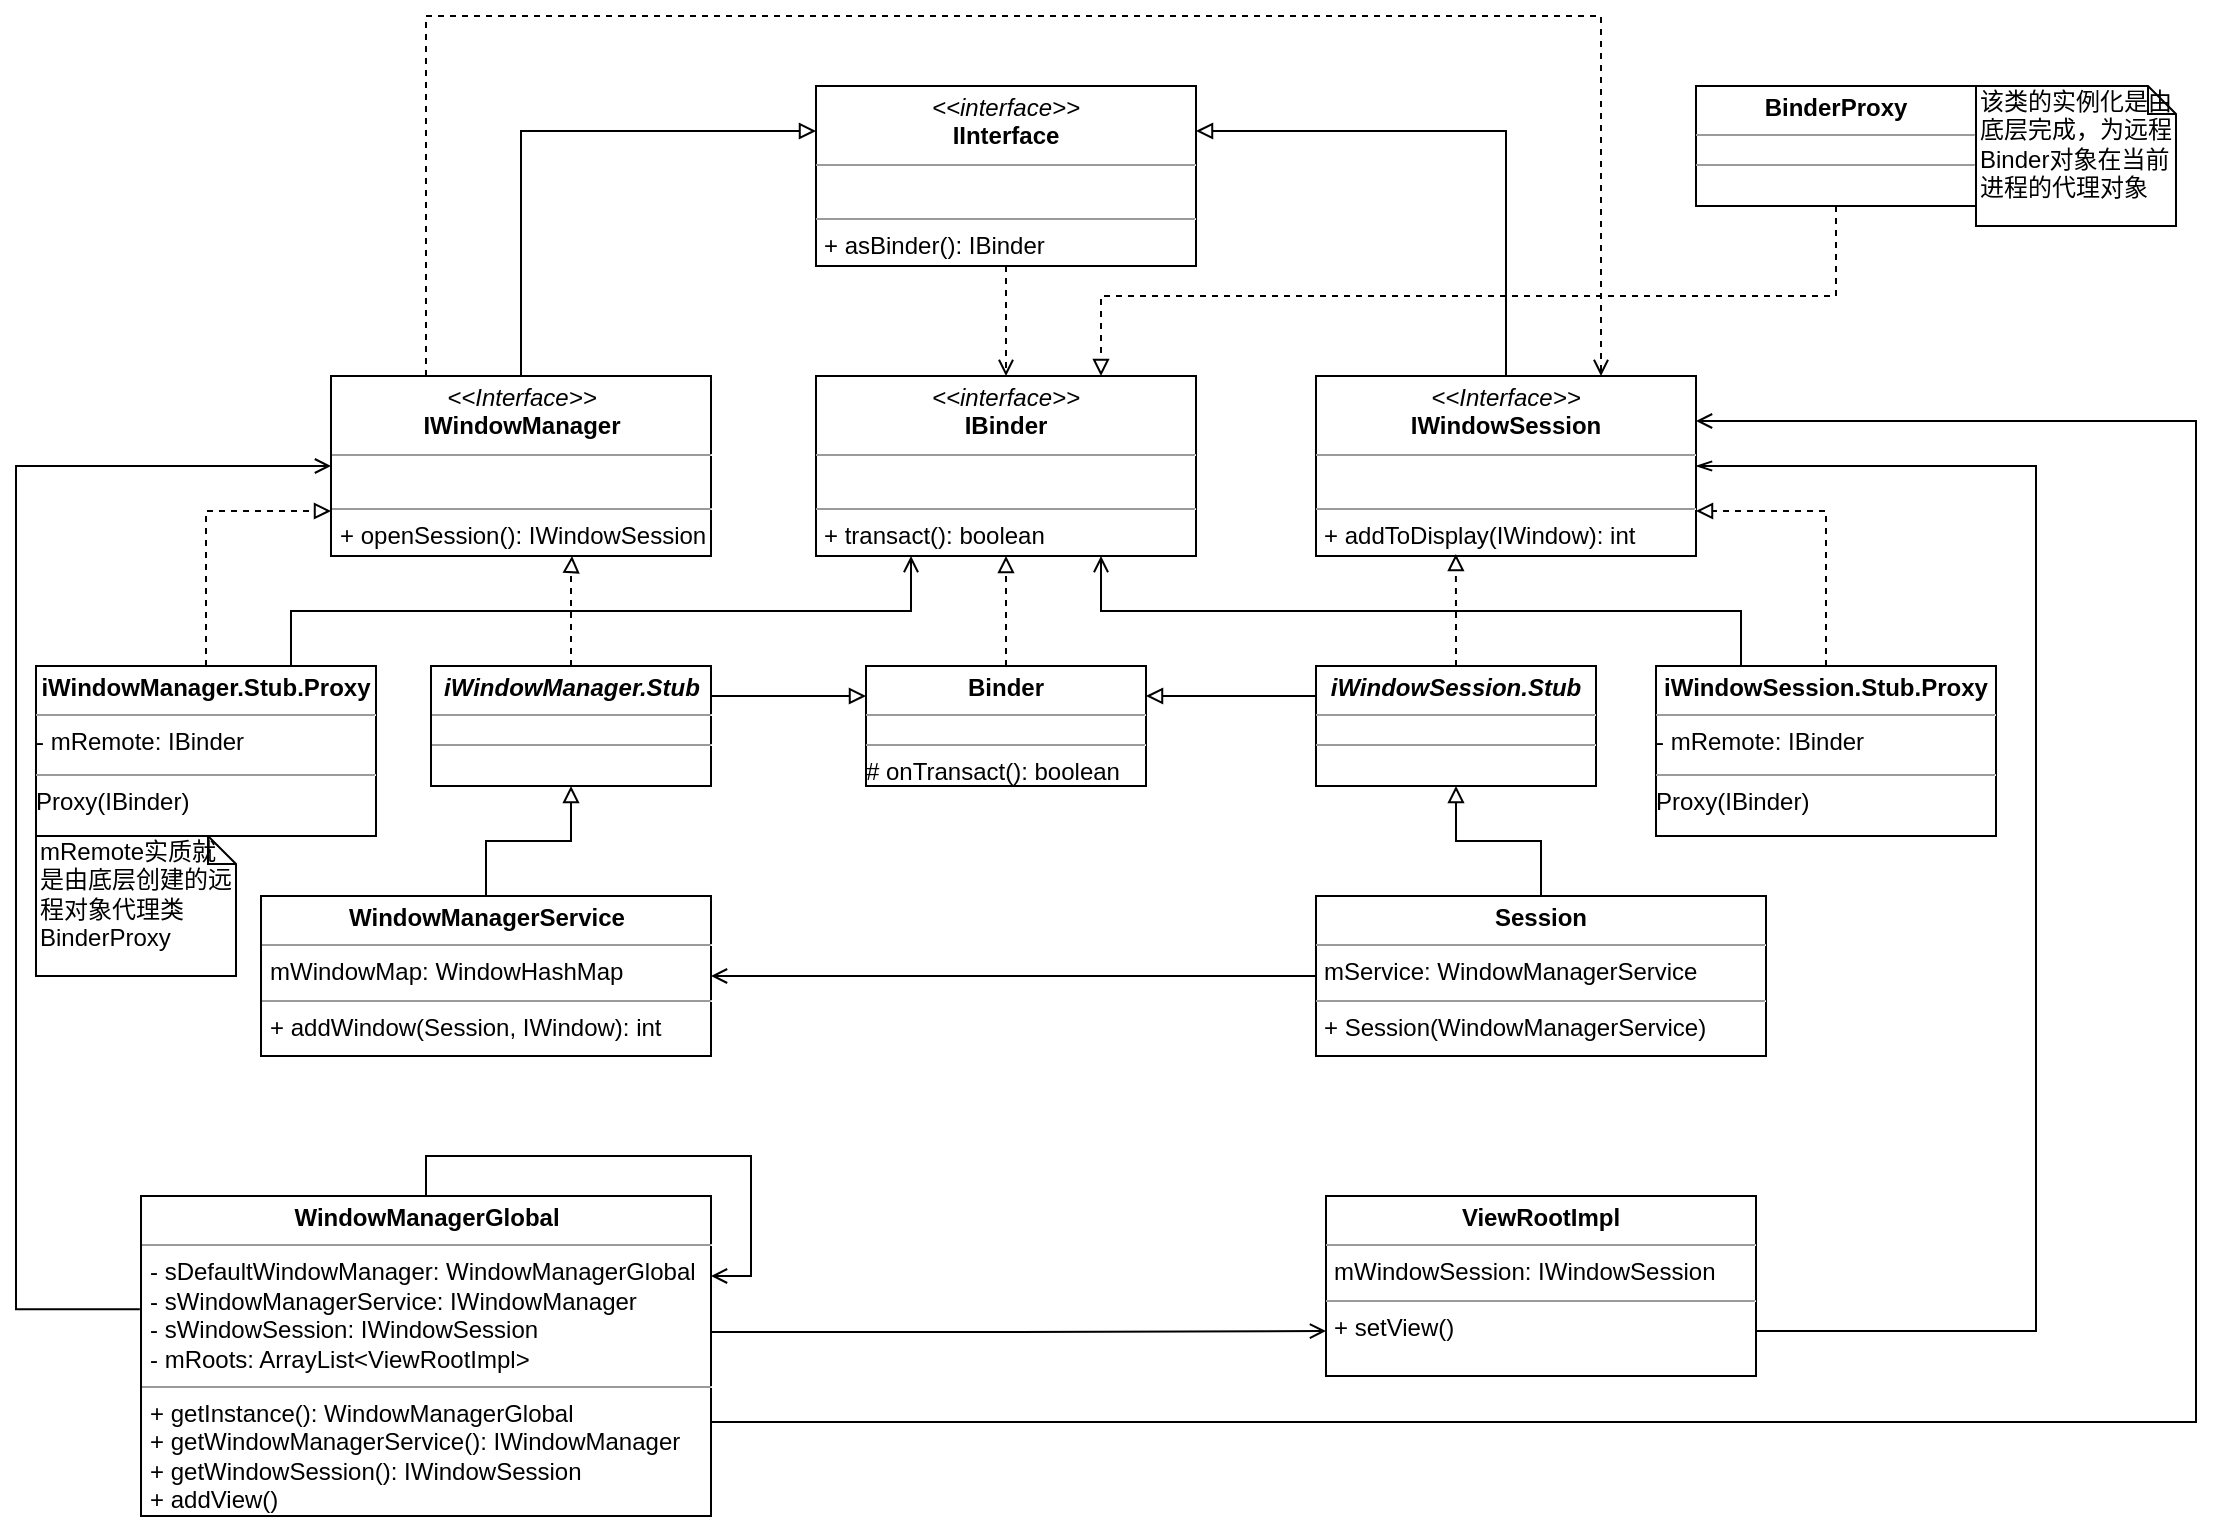 <mxfile pages="1" version="11.2.8" type="github"><diagram id="8aCchR69JLFUFAiWfwXG" name="WindowManagerGlobal添加窗体类图"><mxGraphModel dx="1412" dy="1949" grid="1" gridSize="10" guides="1" tooltips="1" connect="1" arrows="1" fold="1" page="1" pageScale="1" pageWidth="827" pageHeight="1169" math="0" shadow="0"><root><mxCell id="0"/><mxCell id="1" parent="0"/><mxCell id="SbuGYM_8j2oZA-hKWntL-8" style="rounded=0;orthogonalLoop=1;jettySize=auto;html=1;entryX=0.5;entryY=0;entryDx=0;entryDy=0;dashed=1;jumpStyle=none;strokeColor=#000000;edgeStyle=orthogonalEdgeStyle;startArrow=none;startFill=0;endArrow=open;endFill=0;exitX=0.5;exitY=1;exitDx=0;exitDy=0;" parent="1" source="SbuGYM_8j2oZA-hKWntL-2" target="SbuGYM_8j2oZA-hKWntL-31" edge="1"><mxGeometry relative="1" as="geometry"><mxPoint x="340" y="65" as="sourcePoint"/><mxPoint x="560" y="65" as="targetPoint"/></mxGeometry></mxCell><mxCell id="SbuGYM_8j2oZA-hKWntL-2" value="&lt;p style=&quot;margin: 0px ; margin-top: 4px ; text-align: center&quot;&gt;&lt;i&gt;&amp;lt;&amp;lt;interface&amp;gt;&amp;gt;&lt;/i&gt;&lt;br&gt;&lt;b&gt;IInterface&lt;/b&gt;&lt;/p&gt;&lt;hr size=&quot;1&quot;&gt;&lt;p style=&quot;margin: 0px ; margin-left: 4px&quot;&gt;&lt;br&gt;&lt;/p&gt;&lt;hr size=&quot;1&quot;&gt;&lt;p style=&quot;margin: 0px ; margin-left: 4px&quot;&gt;+ asBinder(): IBinder&lt;/p&gt;" style="verticalAlign=top;align=left;overflow=fill;fontSize=12;fontFamily=Helvetica;html=1;rounded=0;glass=0;" parent="1" vertex="1"><mxGeometry x="420" y="-135" width="190" height="90" as="geometry"/></mxCell><mxCell id="SbuGYM_8j2oZA-hKWntL-10" style="edgeStyle=orthogonalEdgeStyle;rounded=0;jumpStyle=none;orthogonalLoop=1;jettySize=auto;html=1;startArrow=none;startFill=0;endArrow=block;endFill=0;strokeColor=#000000;exitX=0.5;exitY=0;exitDx=0;exitDy=0;entryX=0;entryY=0.25;entryDx=0;entryDy=0;" parent="1" source="SbuGYM_8j2oZA-hKWntL-9" target="SbuGYM_8j2oZA-hKWntL-2" edge="1"><mxGeometry relative="1" as="geometry"/></mxCell><mxCell id="SbuGYM_8j2oZA-hKWntL-49" style="edgeStyle=orthogonalEdgeStyle;rounded=0;jumpStyle=none;orthogonalLoop=1;jettySize=auto;html=1;entryX=0.75;entryY=0;entryDx=0;entryDy=0;startArrow=none;startFill=0;endArrow=open;endFill=0;strokeColor=#000000;exitX=0.25;exitY=0;exitDx=0;exitDy=0;dashed=1;" parent="1" source="SbuGYM_8j2oZA-hKWntL-9" target="SbuGYM_8j2oZA-hKWntL-33" edge="1"><mxGeometry relative="1" as="geometry"><Array as="points"><mxPoint x="225" y="-170"/><mxPoint x="813" y="-170"/></Array></mxGeometry></mxCell><mxCell id="SbuGYM_8j2oZA-hKWntL-9" value="&lt;p style=&quot;margin: 0px ; margin-top: 4px ; text-align: center&quot;&gt;&lt;i&gt;&amp;lt;&amp;lt;Interface&amp;gt;&amp;gt;&lt;/i&gt;&lt;br&gt;&lt;b&gt;IWindowManager&lt;/b&gt;&lt;/p&gt;&lt;hr size=&quot;1&quot;&gt;&lt;p style=&quot;margin: 0px ; margin-left: 4px&quot;&gt;&lt;br&gt;&lt;/p&gt;&lt;hr size=&quot;1&quot;&gt;&lt;p style=&quot;margin: 0px ; margin-left: 4px&quot;&gt;+ openSession(): IWindowSession&lt;br&gt;&lt;/p&gt;" style="verticalAlign=top;align=left;overflow=fill;fontSize=12;fontFamily=Helvetica;html=1;rounded=0;glass=0;" parent="1" vertex="1"><mxGeometry x="177.5" y="10" width="190" height="90" as="geometry"/></mxCell><mxCell id="SbuGYM_8j2oZA-hKWntL-21" style="edgeStyle=orthogonalEdgeStyle;rounded=0;jumpStyle=none;orthogonalLoop=1;jettySize=auto;html=1;entryX=0;entryY=0.25;entryDx=0;entryDy=0;startArrow=none;startFill=0;endArrow=block;endFill=0;strokeColor=#000000;exitX=1;exitY=0.25;exitDx=0;exitDy=0;" parent="1" source="SbuGYM_8j2oZA-hKWntL-24" target="SbuGYM_8j2oZA-hKWntL-29" edge="1"><mxGeometry relative="1" as="geometry"><mxPoint x="520" y="235" as="sourcePoint"/><mxPoint x="588" y="105" as="targetPoint"/></mxGeometry></mxCell><mxCell id="SbuGYM_8j2oZA-hKWntL-76" value="" style="edgeStyle=orthogonalEdgeStyle;rounded=0;jumpStyle=none;orthogonalLoop=1;jettySize=auto;html=1;startArrow=none;startFill=0;endArrow=block;endFill=0;strokeColor=#000000;dashed=1;" parent="1" source="SbuGYM_8j2oZA-hKWntL-24" target="SbuGYM_8j2oZA-hKWntL-9" edge="1"><mxGeometry relative="1" as="geometry"><Array as="points"><mxPoint x="298" y="110"/><mxPoint x="298" y="110"/></Array></mxGeometry></mxCell><mxCell id="SbuGYM_8j2oZA-hKWntL-24" value="&lt;p style=&quot;margin: 0px ; margin-top: 4px ; text-align: center&quot;&gt;&lt;b&gt;&lt;i&gt;iWindowManager.Stub&lt;/i&gt;&lt;/b&gt;&lt;/p&gt;&lt;hr size=&quot;1&quot;&gt;&lt;div style=&quot;height: 2px&quot;&gt;&lt;/div&gt;&lt;hr size=&quot;1&quot;&gt;&lt;div style=&quot;height: 2px&quot;&gt;&lt;/div&gt;" style="verticalAlign=top;align=left;overflow=fill;fontSize=12;fontFamily=Helvetica;html=1;rounded=0;glass=0;" parent="1" vertex="1"><mxGeometry x="227.5" y="155" width="140" height="60" as="geometry"/></mxCell><mxCell id="SbuGYM_8j2oZA-hKWntL-27" style="edgeStyle=orthogonalEdgeStyle;rounded=0;jumpStyle=none;orthogonalLoop=1;jettySize=auto;html=1;entryX=0.5;entryY=1;entryDx=0;entryDy=0;startArrow=none;startFill=0;endArrow=block;endFill=0;strokeColor=#000000;exitX=0.5;exitY=0;exitDx=0;exitDy=0;" parent="1" source="SbuGYM_8j2oZA-hKWntL-26" target="SbuGYM_8j2oZA-hKWntL-24" edge="1"><mxGeometry relative="1" as="geometry"/></mxCell><mxCell id="SbuGYM_8j2oZA-hKWntL-26" value="&lt;p style=&quot;margin: 0px ; margin-top: 4px ; text-align: center&quot;&gt;&lt;b&gt;WindowManagerService&lt;/b&gt;&lt;/p&gt;&lt;hr size=&quot;1&quot;&gt;&lt;p style=&quot;margin: 0px ; margin-left: 4px&quot;&gt;mWindowMap: WindowHashMap&lt;/p&gt;&lt;hr size=&quot;1&quot;&gt;&lt;p style=&quot;margin: 0px ; margin-left: 4px&quot;&gt;+ addWindow(Session, IWindow): int&lt;/p&gt;" style="verticalAlign=top;align=left;overflow=fill;fontSize=12;fontFamily=Helvetica;html=1;rounded=0;glass=0;" parent="1" vertex="1"><mxGeometry x="142.5" y="270" width="225" height="80" as="geometry"/></mxCell><mxCell id="SbuGYM_8j2oZA-hKWntL-32" style="edgeStyle=orthogonalEdgeStyle;rounded=0;jumpStyle=none;orthogonalLoop=1;jettySize=auto;html=1;entryX=0.5;entryY=1;entryDx=0;entryDy=0;startArrow=none;startFill=0;endArrow=block;endFill=0;strokeColor=#000000;dashed=1;" parent="1" source="SbuGYM_8j2oZA-hKWntL-29" target="SbuGYM_8j2oZA-hKWntL-31" edge="1"><mxGeometry relative="1" as="geometry"/></mxCell><mxCell id="SbuGYM_8j2oZA-hKWntL-29" value="&lt;p style=&quot;margin: 0px ; margin-top: 4px ; text-align: center&quot;&gt;&lt;b&gt;Binder&lt;/b&gt;&lt;/p&gt;&lt;hr size=&quot;1&quot;&gt;&lt;div style=&quot;height: 2px&quot;&gt;&lt;/div&gt;&lt;hr size=&quot;1&quot;&gt;&lt;div style=&quot;height: 2px&quot;&gt;# onTransact(): boolean&lt;/div&gt;&lt;div style=&quot;height: 2px&quot;&gt;&lt;br&gt;&lt;/div&gt;" style="verticalAlign=top;align=left;overflow=fill;fontSize=12;fontFamily=Helvetica;html=1;rounded=0;glass=0;" parent="1" vertex="1"><mxGeometry x="445" y="155" width="140" height="60" as="geometry"/></mxCell><mxCell id="SbuGYM_8j2oZA-hKWntL-31" value="&lt;p style=&quot;margin: 0px ; margin-top: 4px ; text-align: center&quot;&gt;&lt;i&gt;&amp;lt;&amp;lt;interface&amp;gt;&amp;gt;&lt;/i&gt;&lt;br&gt;&lt;b&gt;IBinder&lt;/b&gt;&lt;/p&gt;&lt;hr size=&quot;1&quot;&gt;&lt;p style=&quot;margin: 0px ; margin-left: 4px&quot;&gt;&lt;br&gt;&lt;/p&gt;&lt;hr size=&quot;1&quot;&gt;&lt;p style=&quot;margin: 0px ; margin-left: 4px&quot;&gt;+ transact(): boolean&lt;/p&gt;" style="verticalAlign=top;align=left;overflow=fill;fontSize=12;fontFamily=Helvetica;html=1;rounded=0;glass=0;" parent="1" vertex="1"><mxGeometry x="420" y="10" width="190" height="90" as="geometry"/></mxCell><mxCell id="SbuGYM_8j2oZA-hKWntL-46" style="edgeStyle=orthogonalEdgeStyle;rounded=0;jumpStyle=none;orthogonalLoop=1;jettySize=auto;html=1;entryX=1;entryY=0.25;entryDx=0;entryDy=0;startArrow=none;startFill=0;endArrow=block;endFill=0;strokeColor=#000000;exitX=0.5;exitY=0;exitDx=0;exitDy=0;" parent="1" source="SbuGYM_8j2oZA-hKWntL-33" target="SbuGYM_8j2oZA-hKWntL-2" edge="1"><mxGeometry relative="1" as="geometry"/></mxCell><mxCell id="SbuGYM_8j2oZA-hKWntL-33" value="&lt;p style=&quot;margin: 0px ; margin-top: 4px ; text-align: center&quot;&gt;&lt;i&gt;&amp;lt;&amp;lt;Interface&amp;gt;&amp;gt;&lt;/i&gt;&lt;br&gt;&lt;b&gt;IWindowSession&lt;/b&gt;&lt;/p&gt;&lt;hr size=&quot;1&quot;&gt;&lt;p style=&quot;margin: 0px ; margin-left: 4px&quot;&gt;&lt;br&gt;&lt;/p&gt;&lt;hr size=&quot;1&quot;&gt;&lt;p style=&quot;margin: 0px ; margin-left: 4px&quot;&gt;+ addToDisplay(IWindow): int&lt;br&gt;&lt;/p&gt;" style="verticalAlign=top;align=left;overflow=fill;fontSize=12;fontFamily=Helvetica;html=1;rounded=0;glass=0;" parent="1" vertex="1"><mxGeometry x="670" y="10" width="190" height="90" as="geometry"/></mxCell><mxCell id="SbuGYM_8j2oZA-hKWntL-39" style="edgeStyle=orthogonalEdgeStyle;rounded=0;jumpStyle=none;orthogonalLoop=1;jettySize=auto;html=1;entryX=1;entryY=0.25;entryDx=0;entryDy=0;startArrow=none;startFill=0;endArrow=block;endFill=0;strokeColor=#000000;exitX=0;exitY=0.25;exitDx=0;exitDy=0;" parent="1" source="SbuGYM_8j2oZA-hKWntL-35" target="SbuGYM_8j2oZA-hKWntL-29" edge="1"><mxGeometry relative="1" as="geometry"/></mxCell><mxCell id="SbuGYM_8j2oZA-hKWntL-77" style="edgeStyle=orthogonalEdgeStyle;rounded=0;jumpStyle=none;orthogonalLoop=1;jettySize=auto;html=1;entryX=0.368;entryY=0.989;entryDx=0;entryDy=0;entryPerimeter=0;dashed=1;startArrow=none;startFill=0;endArrow=block;endFill=0;strokeColor=#000000;" parent="1" source="SbuGYM_8j2oZA-hKWntL-35" target="SbuGYM_8j2oZA-hKWntL-33" edge="1"><mxGeometry relative="1" as="geometry"/></mxCell><mxCell id="SbuGYM_8j2oZA-hKWntL-35" value="&lt;p style=&quot;margin: 0px ; margin-top: 4px ; text-align: center&quot;&gt;&lt;b&gt;&lt;i&gt;iWindowSession.Stub&lt;/i&gt;&lt;/b&gt;&lt;/p&gt;&lt;hr size=&quot;1&quot;&gt;&lt;div style=&quot;height: 2px&quot;&gt;&lt;/div&gt;&lt;hr size=&quot;1&quot;&gt;&lt;div style=&quot;height: 2px&quot;&gt;&lt;/div&gt;" style="verticalAlign=top;align=left;overflow=fill;fontSize=12;fontFamily=Helvetica;html=1;rounded=0;glass=0;" parent="1" vertex="1"><mxGeometry x="670" y="155" width="140" height="60" as="geometry"/></mxCell><mxCell id="SbuGYM_8j2oZA-hKWntL-44" style="edgeStyle=orthogonalEdgeStyle;rounded=0;jumpStyle=none;orthogonalLoop=1;jettySize=auto;html=1;entryX=0.5;entryY=1;entryDx=0;entryDy=0;startArrow=none;startFill=0;endArrow=block;endFill=0;strokeColor=#000000;" parent="1" source="SbuGYM_8j2oZA-hKWntL-43" target="SbuGYM_8j2oZA-hKWntL-35" edge="1"><mxGeometry relative="1" as="geometry"/></mxCell><mxCell id="SbuGYM_8j2oZA-hKWntL-48" style="edgeStyle=orthogonalEdgeStyle;rounded=0;jumpStyle=none;orthogonalLoop=1;jettySize=auto;html=1;entryX=1;entryY=0.5;entryDx=0;entryDy=0;startArrow=none;startFill=0;endArrow=open;endFill=0;strokeColor=#000000;" parent="1" source="SbuGYM_8j2oZA-hKWntL-43" target="SbuGYM_8j2oZA-hKWntL-26" edge="1"><mxGeometry relative="1" as="geometry"/></mxCell><mxCell id="SbuGYM_8j2oZA-hKWntL-43" value="&lt;p style=&quot;margin: 0px ; margin-top: 4px ; text-align: center&quot;&gt;&lt;b&gt;Session&lt;/b&gt;&lt;/p&gt;&lt;hr size=&quot;1&quot;&gt;&lt;p style=&quot;margin: 0px ; margin-left: 4px&quot;&gt;mService: WindowManagerService&lt;/p&gt;&lt;hr size=&quot;1&quot;&gt;&lt;p style=&quot;margin: 0px ; margin-left: 4px&quot;&gt;+ Session(WindowManagerService)&lt;/p&gt;" style="verticalAlign=top;align=left;overflow=fill;fontSize=12;fontFamily=Helvetica;html=1;rounded=0;glass=0;" parent="1" vertex="1"><mxGeometry x="670" y="270" width="225" height="80" as="geometry"/></mxCell><mxCell id="SbuGYM_8j2oZA-hKWntL-51" style="edgeStyle=orthogonalEdgeStyle;rounded=0;jumpStyle=none;orthogonalLoop=1;jettySize=auto;html=1;entryX=1;entryY=0.5;entryDx=0;entryDy=0;startArrow=none;startFill=0;endArrow=openThin;endFill=0;strokeColor=#000000;exitX=1;exitY=0.75;exitDx=0;exitDy=0;" parent="1" source="SbuGYM_8j2oZA-hKWntL-50" target="SbuGYM_8j2oZA-hKWntL-33" edge="1"><mxGeometry relative="1" as="geometry"><Array as="points"><mxPoint x="1030" y="488"/><mxPoint x="1030" y="55"/></Array></mxGeometry></mxCell><mxCell id="SbuGYM_8j2oZA-hKWntL-50" value="&lt;p style=&quot;margin: 0px ; margin-top: 4px ; text-align: center&quot;&gt;&lt;b&gt;ViewRootImpl&lt;/b&gt;&lt;/p&gt;&lt;hr size=&quot;1&quot;&gt;&lt;p style=&quot;margin: 0px ; margin-left: 4px&quot;&gt;mWindowSession: IWindowSession&lt;/p&gt;&lt;hr size=&quot;1&quot;&gt;&lt;p style=&quot;margin: 0px ; margin-left: 4px&quot;&gt;+ setView()&lt;/p&gt;" style="verticalAlign=top;align=left;overflow=fill;fontSize=12;fontFamily=Helvetica;html=1;rounded=0;glass=0;" parent="1" vertex="1"><mxGeometry x="675" y="420" width="215" height="90" as="geometry"/></mxCell><mxCell id="SbuGYM_8j2oZA-hKWntL-57" style="edgeStyle=orthogonalEdgeStyle;rounded=0;jumpStyle=none;orthogonalLoop=1;jettySize=auto;html=1;entryX=0.75;entryY=0;entryDx=0;entryDy=0;dashed=1;startArrow=none;startFill=0;endArrow=block;endFill=0;strokeColor=#000000;exitX=0.5;exitY=1;exitDx=0;exitDy=0;" parent="1" source="SbuGYM_8j2oZA-hKWntL-52" target="SbuGYM_8j2oZA-hKWntL-31" edge="1"><mxGeometry relative="1" as="geometry"><Array as="points"><mxPoint x="930" y="-30"/><mxPoint x="563" y="-30"/></Array></mxGeometry></mxCell><mxCell id="SbuGYM_8j2oZA-hKWntL-52" value="&lt;p style=&quot;margin: 0px ; margin-top: 4px ; text-align: center&quot;&gt;&lt;b&gt;BinderProxy&lt;/b&gt;&lt;/p&gt;&lt;hr size=&quot;1&quot;&gt;&lt;div style=&quot;height: 2px&quot;&gt;&lt;/div&gt;&lt;hr size=&quot;1&quot;&gt;&lt;div style=&quot;height: 2px&quot;&gt;&lt;/div&gt;" style="verticalAlign=top;align=left;overflow=fill;fontSize=12;fontFamily=Helvetica;html=1;rounded=0;glass=0;" parent="1" vertex="1"><mxGeometry x="860" y="-135" width="140" height="60" as="geometry"/></mxCell><mxCell id="SbuGYM_8j2oZA-hKWntL-58" value="该类的实例化是由底层完成，为远程Binder对象在当前进程的代理对象" style="shape=note;whiteSpace=wrap;html=1;size=14;verticalAlign=top;align=left;spacingTop=-6;rounded=0;glass=0;" parent="1" vertex="1"><mxGeometry x="1000" y="-135" width="100" height="70" as="geometry"/></mxCell><mxCell id="SbuGYM_8j2oZA-hKWntL-64" style="edgeStyle=orthogonalEdgeStyle;rounded=0;jumpStyle=none;orthogonalLoop=1;jettySize=auto;html=1;entryX=0;entryY=0.5;entryDx=0;entryDy=0;startArrow=none;startFill=0;endArrow=open;endFill=0;strokeColor=#000000;exitX=-0.002;exitY=0.354;exitDx=0;exitDy=0;exitPerimeter=0;" parent="1" source="SbuGYM_8j2oZA-hKWntL-60" target="SbuGYM_8j2oZA-hKWntL-9" edge="1"><mxGeometry relative="1" as="geometry"><Array as="points"><mxPoint x="20" y="477"/><mxPoint x="20" y="55"/></Array></mxGeometry></mxCell><mxCell id="SbuGYM_8j2oZA-hKWntL-68" style="edgeStyle=orthogonalEdgeStyle;rounded=0;jumpStyle=none;orthogonalLoop=1;jettySize=auto;html=1;entryX=1;entryY=0.25;entryDx=0;entryDy=0;startArrow=none;startFill=0;endArrow=open;endFill=0;strokeColor=#000000;exitX=1;exitY=0.75;exitDx=0;exitDy=0;" parent="1" source="SbuGYM_8j2oZA-hKWntL-60" target="SbuGYM_8j2oZA-hKWntL-33" edge="1"><mxGeometry relative="1" as="geometry"><Array as="points"><mxPoint x="368" y="533"/><mxPoint x="1110" y="533"/><mxPoint x="1110" y="33"/></Array></mxGeometry></mxCell><mxCell id="SbuGYM_8j2oZA-hKWntL-69" style="edgeStyle=orthogonalEdgeStyle;rounded=0;jumpStyle=none;orthogonalLoop=1;jettySize=auto;html=1;entryX=0;entryY=0.75;entryDx=0;entryDy=0;startArrow=none;startFill=0;endArrow=open;endFill=0;strokeColor=#000000;exitX=0.998;exitY=0.425;exitDx=0;exitDy=0;exitPerimeter=0;" parent="1" source="SbuGYM_8j2oZA-hKWntL-60" target="SbuGYM_8j2oZA-hKWntL-50" edge="1"><mxGeometry relative="1" as="geometry"><mxPoint x="429" y="488" as="sourcePoint"/></mxGeometry></mxCell><mxCell id="SbuGYM_8j2oZA-hKWntL-60" value="&lt;p style=&quot;margin: 0px ; margin-top: 4px ; text-align: center&quot;&gt;&lt;b&gt;WindowManagerGlobal&lt;/b&gt;&lt;/p&gt;&lt;hr size=&quot;1&quot;&gt;&lt;p style=&quot;margin: 0px ; margin-left: 4px&quot;&gt;- sDefaultWindowManager: WindowManagerGlobal&lt;/p&gt;&lt;p style=&quot;margin: 0px ; margin-left: 4px&quot;&gt;- sWindowManagerService: IWindowManager&lt;/p&gt;&lt;p style=&quot;margin: 0px ; margin-left: 4px&quot;&gt;- sWindowSession: IWindowSession&lt;/p&gt;&lt;p style=&quot;margin: 0px ; margin-left: 4px&quot;&gt;- mRoots: ArrayList&amp;lt;ViewRootImpl&amp;gt;&lt;/p&gt;&lt;hr size=&quot;1&quot;&gt;&lt;p style=&quot;margin: 0px ; margin-left: 4px&quot;&gt;+ getInstance(): WindowManagerGlobal&lt;/p&gt;&lt;p style=&quot;margin: 0px ; margin-left: 4px&quot;&gt;+ getWindowManagerService(): IWindowManager&lt;/p&gt;&lt;p style=&quot;margin: 0px ; margin-left: 4px&quot;&gt;+ getWindowSession(): IWindowSession&lt;br&gt;&lt;/p&gt;&lt;p style=&quot;margin: 0px ; margin-left: 4px&quot;&gt;+ addView()&lt;/p&gt;" style="verticalAlign=top;align=left;overflow=fill;fontSize=12;fontFamily=Helvetica;html=1;rounded=0;glass=0;" parent="1" vertex="1"><mxGeometry x="82.5" y="420" width="285" height="160" as="geometry"/></mxCell><mxCell id="SbuGYM_8j2oZA-hKWntL-63" style="edgeStyle=orthogonalEdgeStyle;rounded=0;jumpStyle=none;orthogonalLoop=1;jettySize=auto;html=1;entryX=1;entryY=0.25;entryDx=0;entryDy=0;startArrow=none;startFill=0;endArrow=open;endFill=0;strokeColor=#000000;" parent="1" source="SbuGYM_8j2oZA-hKWntL-60" target="SbuGYM_8j2oZA-hKWntL-60" edge="1"><mxGeometry relative="1" as="geometry"/></mxCell><mxCell id="SbuGYM_8j2oZA-hKWntL-71" style="edgeStyle=orthogonalEdgeStyle;rounded=0;jumpStyle=none;orthogonalLoop=1;jettySize=auto;html=1;entryX=0;entryY=0.75;entryDx=0;entryDy=0;startArrow=none;startFill=0;endArrow=block;endFill=0;strokeColor=#000000;dashed=1;" parent="1" source="SbuGYM_8j2oZA-hKWntL-70" target="SbuGYM_8j2oZA-hKWntL-9" edge="1"><mxGeometry relative="1" as="geometry"/></mxCell><mxCell id="SbuGYM_8j2oZA-hKWntL-73" style="edgeStyle=orthogonalEdgeStyle;rounded=0;jumpStyle=none;orthogonalLoop=1;jettySize=auto;html=1;exitX=0.75;exitY=0;exitDx=0;exitDy=0;entryX=0.25;entryY=1;entryDx=0;entryDy=0;startArrow=none;startFill=0;endArrow=open;endFill=0;strokeColor=#000000;" parent="1" source="SbuGYM_8j2oZA-hKWntL-70" target="SbuGYM_8j2oZA-hKWntL-31" edge="1"><mxGeometry relative="1" as="geometry"/></mxCell><mxCell id="SbuGYM_8j2oZA-hKWntL-70" value="&lt;p style=&quot;margin: 0px ; margin-top: 4px ; text-align: center&quot;&gt;&lt;b&gt;iWindowManager.Stub.Proxy&lt;/b&gt;&lt;/p&gt;&lt;hr size=&quot;1&quot;&gt;- mRemote: IBinder&lt;div style=&quot;height: 2px&quot;&gt;&lt;/div&gt;&lt;hr size=&quot;1&quot;&gt;&lt;div style=&quot;height: 2px&quot;&gt;Proxy(IBinder)&lt;/div&gt;" style="verticalAlign=top;align=left;overflow=fill;fontSize=12;fontFamily=Helvetica;html=1;rounded=0;glass=0;" parent="1" vertex="1"><mxGeometry x="30" y="155" width="170" height="85" as="geometry"/></mxCell><mxCell id="SbuGYM_8j2oZA-hKWntL-74" value="mRemote实质就是由底层创建的远程对象代理类BinderProxy" style="shape=note;whiteSpace=wrap;html=1;size=14;verticalAlign=top;align=left;spacingTop=-6;rounded=0;glass=0;" parent="1" vertex="1"><mxGeometry x="30" y="240" width="100" height="70" as="geometry"/></mxCell><mxCell id="SbuGYM_8j2oZA-hKWntL-79" style="edgeStyle=orthogonalEdgeStyle;rounded=0;jumpStyle=none;orthogonalLoop=1;jettySize=auto;html=1;entryX=1;entryY=0.75;entryDx=0;entryDy=0;startArrow=none;startFill=0;endArrow=block;endFill=0;strokeColor=#000000;dashed=1;" parent="1" source="SbuGYM_8j2oZA-hKWntL-78" target="SbuGYM_8j2oZA-hKWntL-33" edge="1"><mxGeometry relative="1" as="geometry"/></mxCell><mxCell id="SbuGYM_8j2oZA-hKWntL-80" style="edgeStyle=orthogonalEdgeStyle;rounded=0;jumpStyle=none;orthogonalLoop=1;jettySize=auto;html=1;exitX=0.25;exitY=0;exitDx=0;exitDy=0;entryX=0.75;entryY=1;entryDx=0;entryDy=0;startArrow=none;startFill=0;endArrow=open;endFill=0;strokeColor=#000000;" parent="1" source="SbuGYM_8j2oZA-hKWntL-78" target="SbuGYM_8j2oZA-hKWntL-31" edge="1"><mxGeometry relative="1" as="geometry"/></mxCell><mxCell id="SbuGYM_8j2oZA-hKWntL-78" value="&lt;p style=&quot;margin: 0px ; margin-top: 4px ; text-align: center&quot;&gt;&lt;b&gt;iWindowSession.Stub.Proxy&lt;/b&gt;&lt;/p&gt;&lt;hr size=&quot;1&quot;&gt;- mRemote: IBinder&lt;div style=&quot;height: 2px&quot;&gt;&lt;/div&gt;&lt;hr size=&quot;1&quot;&gt;&lt;div style=&quot;height: 2px&quot;&gt;Proxy(IBinder)&lt;/div&gt;" style="verticalAlign=top;align=left;overflow=fill;fontSize=12;fontFamily=Helvetica;html=1;rounded=0;glass=0;" parent="1" vertex="1"><mxGeometry x="840" y="155" width="170" height="85" as="geometry"/></mxCell></root></mxGraphModel></diagram></mxfile>